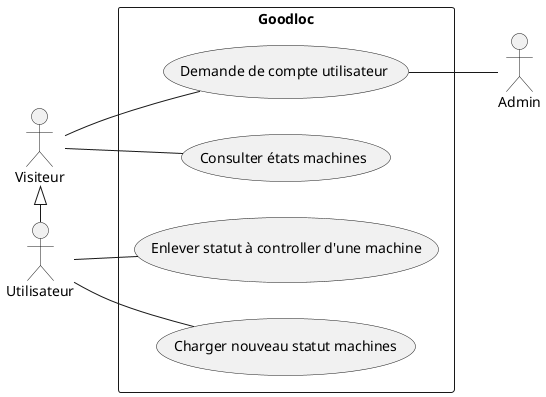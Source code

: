 @startuml goodloc-usecase

left to right direction
skinparam packageStyle rectangle
skinparam monochrome true
skinparam shadowing false

:Visiteur: as VIS
:Utilisateur: as USR
:Admin: as ADM

rectangle "Goodloc" {
    (Demande de compte utilisateur) as demande
    
    VIS <|-right- USR
    
    VIS -- demande
    demande -- ADM
    
    VIS -- (Consulter états machines)

    USR -- (Enlever statut à controller d'une machine)
    USR -- (Charger nouveau statut machines)
}
@enduml